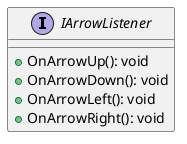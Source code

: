 ﻿@startuml
interface IArrowListener
{
    + OnArrowUp(): void
    + OnArrowDown(): void
    + OnArrowLeft(): void
    + OnArrowRight(): void
}


@enduml